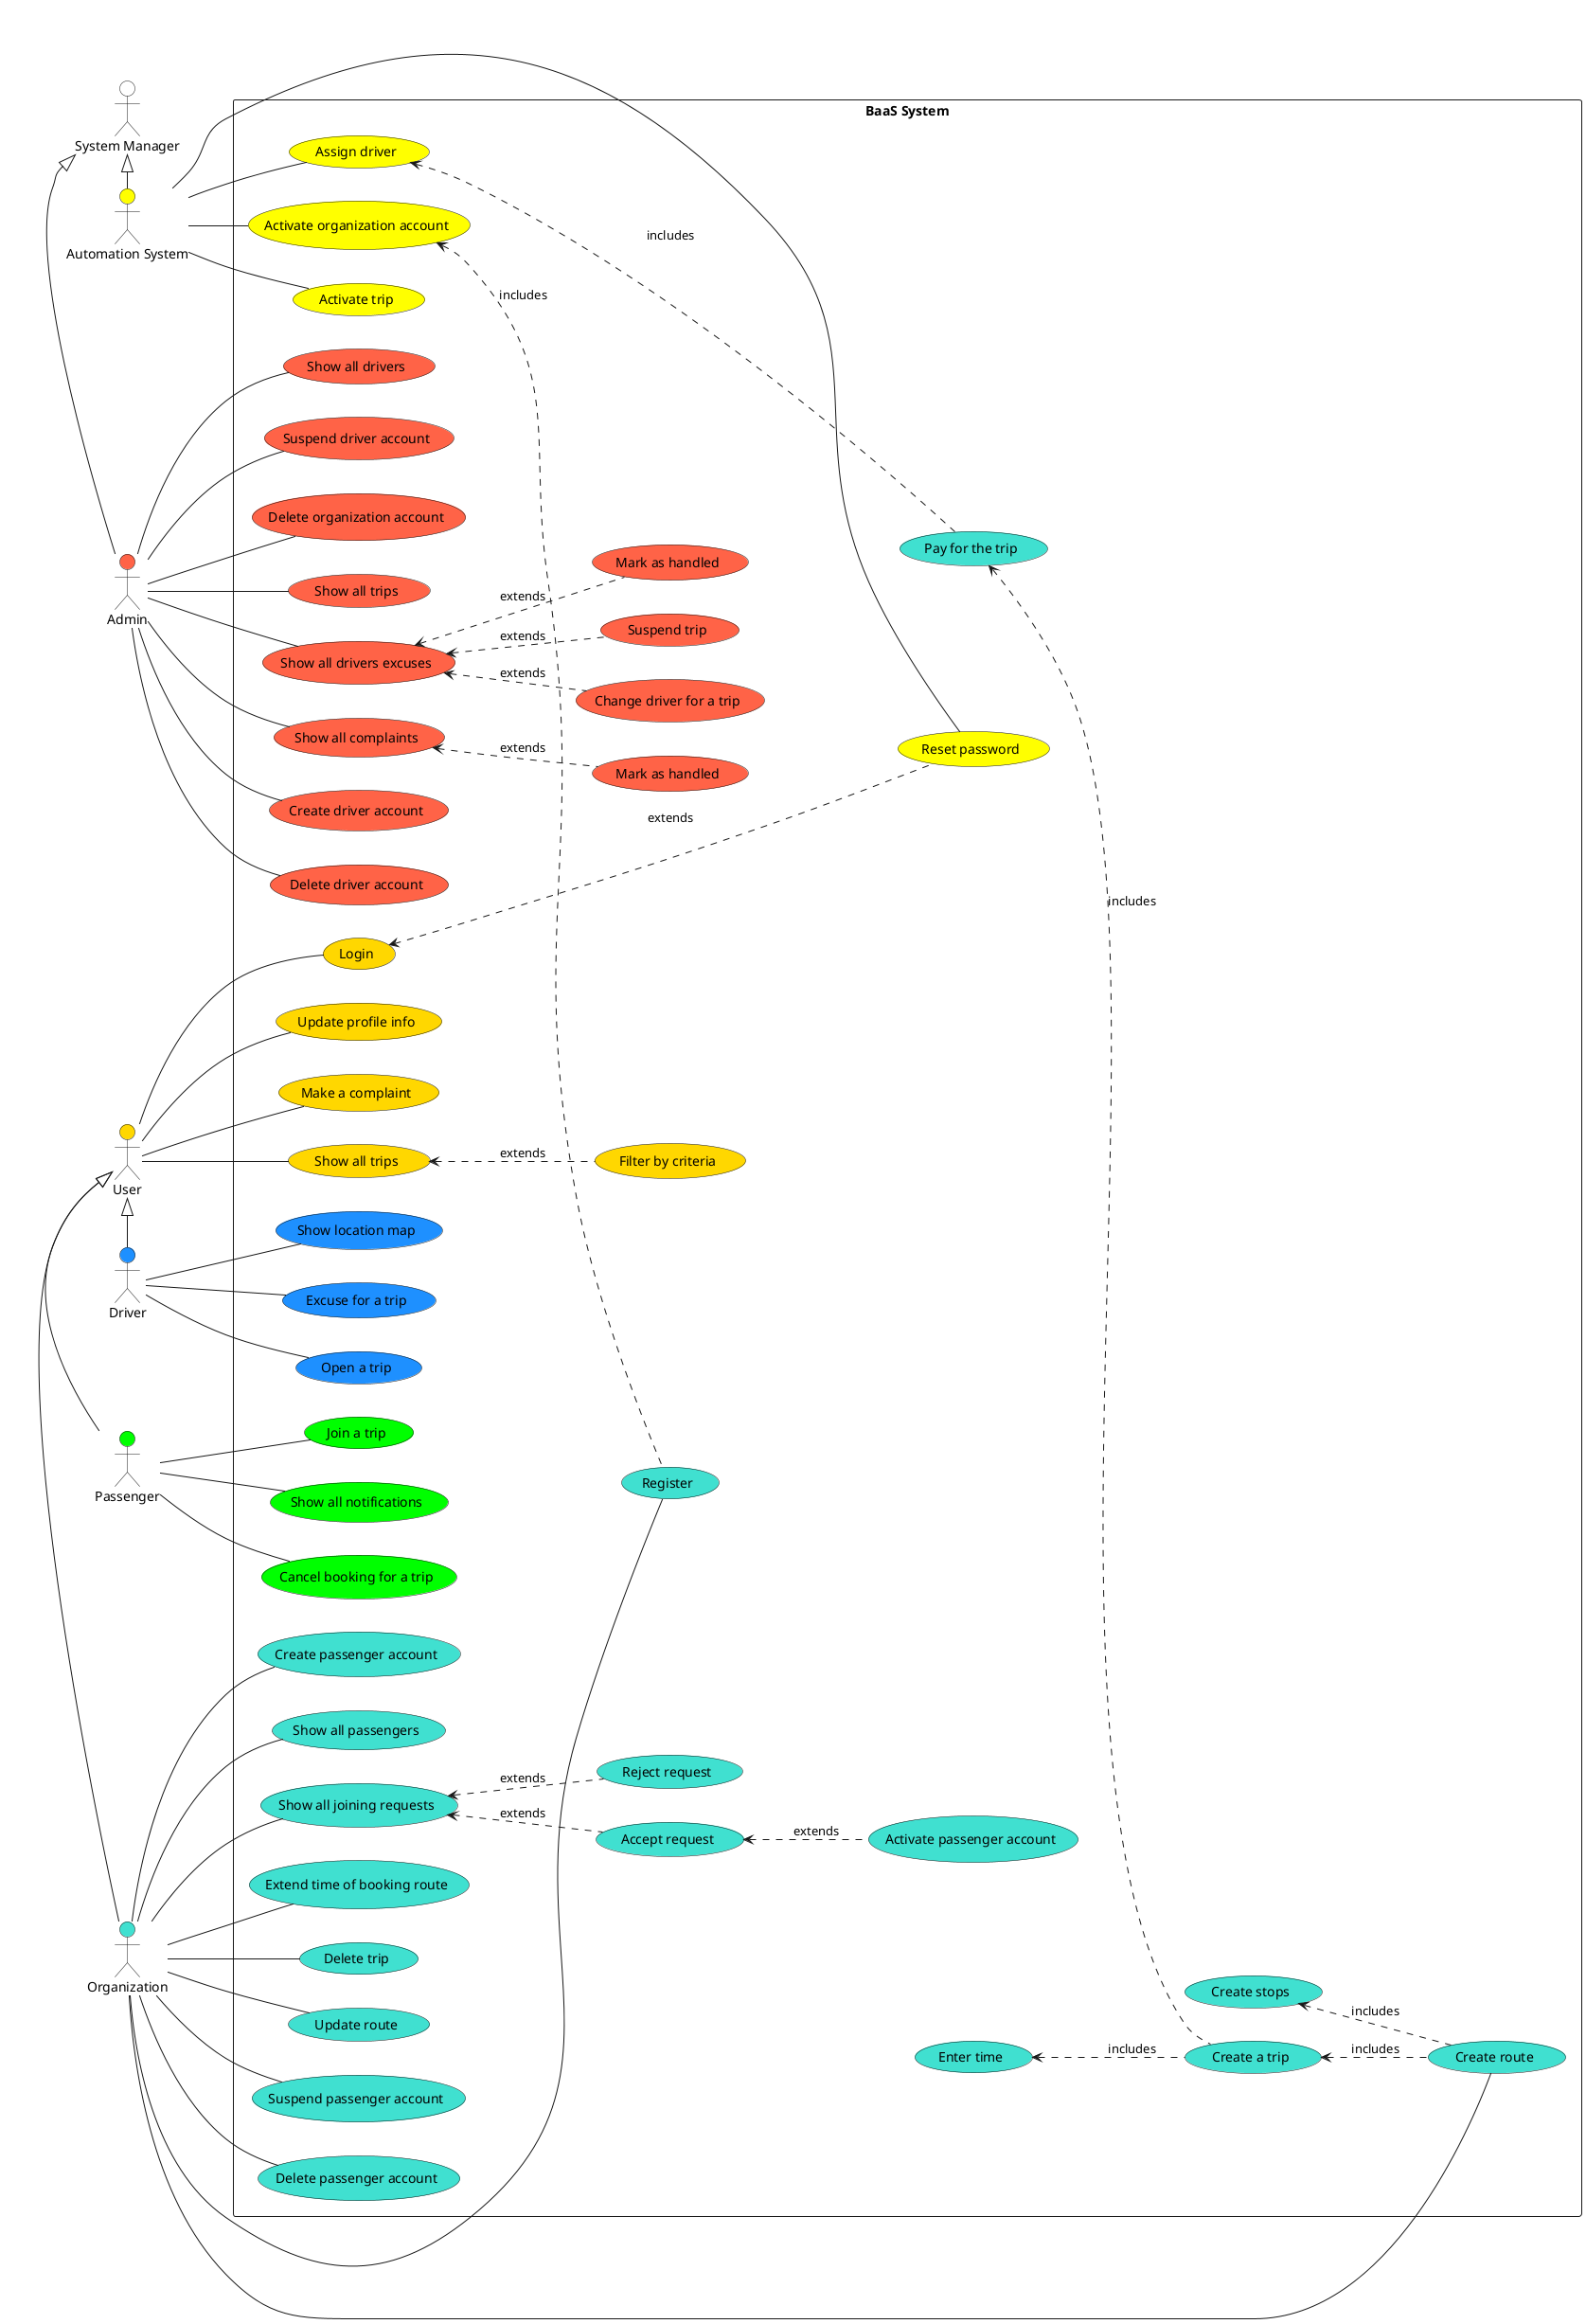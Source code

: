 @startuml usecase-diagram

left to right direction

rectangle "BaaS System" {
    usecase "Login" as login #Gold
    usecase "Update profile info" as update_profile #Gold
    usecase "Make a complaint" as make_complaint #Gold
    usecase "Show all trips" as show_trips1 #Gold
    usecase "Filter by criteria" as filter_criteria #Gold
    usecase "Reset password" as reset_password #Yellow
    usecase "Activate organization account" as activate_organization #Yellow
    usecase "Assign driver" as assign_driver #Yellow
    usecase "Activate trip" as activate_trip #Yellow
    usecase "Cancel booking for a trip" as cancel_booking #Lime
    usecase "Join a trip" as join_trip #Lime
    usecase "Show all notifications" as show_notifications #Lime
    usecase "Open a trip" as open_trip #DodgerBlue
    usecase "Show location map" as show_location #DodgerBlue
    usecase "Excuse for a trip" as excuse_trip #DodgerBlue
    usecase "Show all drivers excuses" as show_drivers_excuses #Tomato
    usecase "Show all complaints" as show_complaints #Tomato
    usecase "Create driver account" as create_driver #Tomato
    usecase "Delete driver account" as delete_driver #Tomato
    usecase "Show all drivers" as show_drivers #Tomato
    usecase "Suspend driver account" as suspend_driver #Tomato
    usecase "Delete organization account" as delete_organization #Tomato
    usecase "Mark as handled" as mark_handled1 #Tomato
    usecase "Mark as handled" as mark_handled2 #Tomato
    usecase "Show all trips" as show_trips2 #Tomato
    usecase "Change driver for a trip" as change_driver #Tomato
    usecase "Suspend trip" as suspend_trip #Tomato
    usecase "Register" as register #Turquoise
    usecase "Suspend passenger account" as suspend_passenger #Turquoise
    usecase "Delete passenger account" as delete_passenger #Turquoise
    usecase "Create passenger account" as create_passenger #Turquoise
    usecase "Activate passenger account" as activate_passenger #Turquoise
    usecase "Show all passengers" as show_passengers #Turquoise
    usecase "Show all joining requests" as show_joining_requests #Turquoise
    usecase "Extend time of booking route" as extend_booking #Turquoise
    usecase "Delete trip" as delete_trip #Turquoise
    usecase "Create route" as create_route #Turquoise
    usecase "Update route" as update_route #Turquoise
    usecase "Create stops" as create_stops #Turquoise
    usecase "Create a trip" as create_trip #Turquoise
    usecase "Enter time" as enter_time #Turquoise
    usecase "Pay for the trip" as pay_for_trip #Turquoise
    usecase "Accept request" as accept_request #Turquoise
    usecase "Reject request" as reject_request #Turquoise
}

actor "User" as user #Gold
actor "Organization" as organization #Turquoise
actor "Passenger" as passenger #Lime
actor "Driver" as driver #DodgerBlue

actor "System Manager" as system_manager #White
actor "Admin" as admin #Tomato
actor "Automation System" as automation_system #Yellow

system_manager <|- admin
system_manager <|- automation_system

user <|- organization
user <|- passenger
user <|- driver

user -- login
user -- make_complaint
user -- update_profile
user -- show_trips1

organization -- register
organization -- suspend_passenger
organization -- delete_passenger
organization -- show_passengers
organization -- create_passenger
organization -- show_joining_requests
organization -- extend_booking
organization -- delete_trip
organization -- update_route
organization -- create_route

passenger -- cancel_booking
passenger -- join_trip
passenger -- show_notifications

driver -- open_trip
driver -- show_location
driver -- excuse_trip

automation_system -- reset_password
automation_system -- activate_organization
automation_system -- assign_driver
automation_system -- activate_trip

admin -- delete_organization
admin -- suspend_driver
admin -- show_drivers
admin -- delete_driver
admin -- create_driver
admin -- show_complaints
admin -- show_trips2
admin -- show_drivers_excuses

login <... reset_password : extends

show_joining_requests <.. reject_request : extends
show_joining_requests <.. accept_request : extends

show_trips1 <.. filter_criteria : extends

activate_organization <.. register : includes

assign_driver <... pay_for_trip : includes

show_complaints <.. mark_handled1 : extends

show_drivers_excuses <.. change_driver : extends
show_drivers_excuses <.. suspend_trip : extends
show_drivers_excuses <.. mark_handled2 : extends

create_stops <.. create_route : includes

create_trip <.. create_route : includes

accept_request <.. activate_passenger : extends

pay_for_trip <.. create_trip : includes

enter_time <.. create_trip : includes

@enduml
